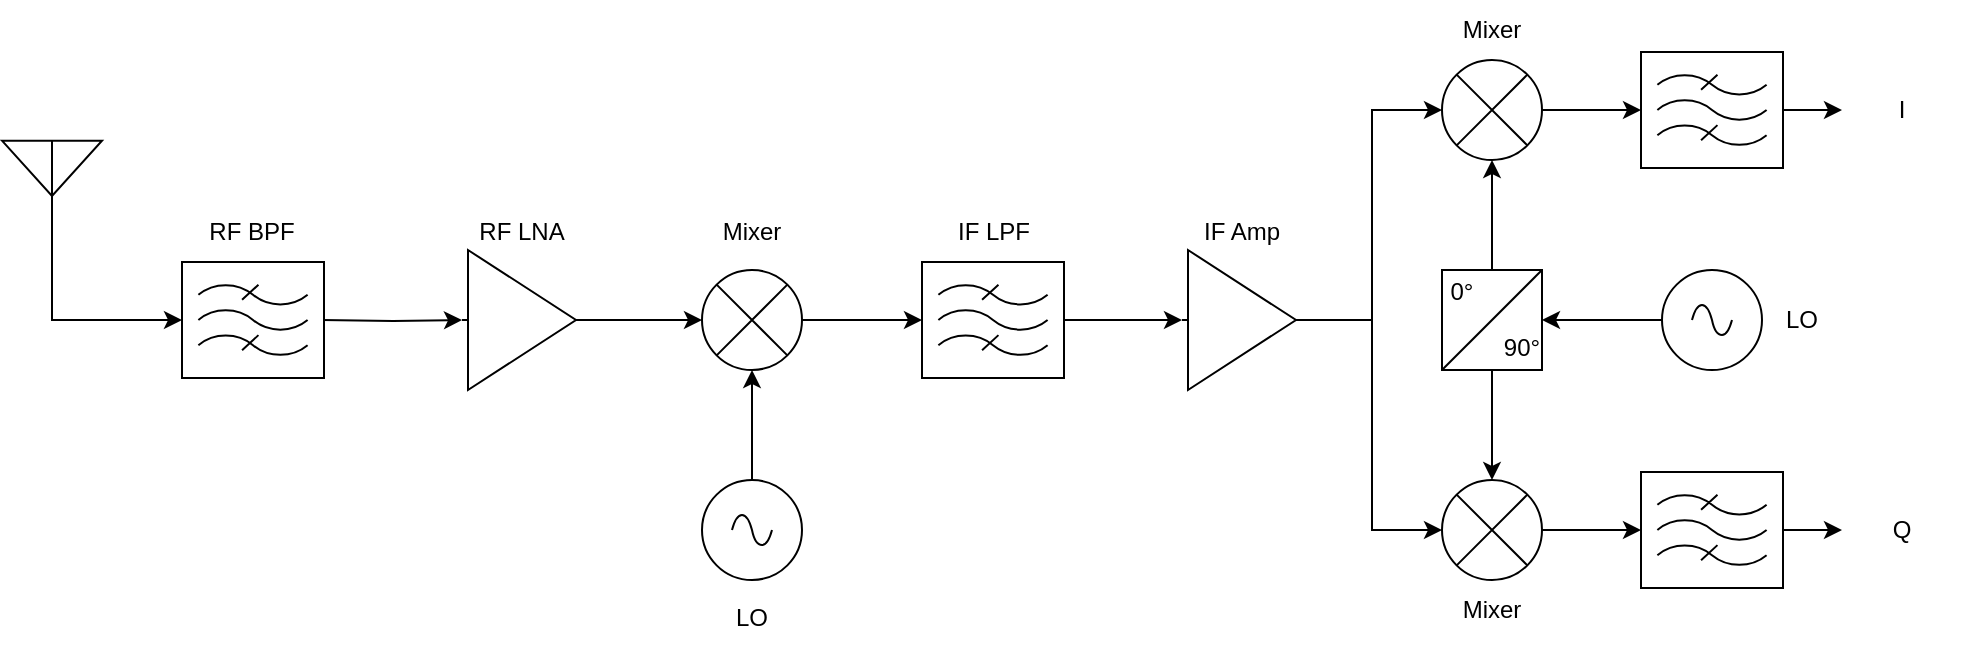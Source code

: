 <mxfile version="24.8.3">
  <diagram name="Page-1" id="zT0M7SMB6z9qxpsJ-Omt">
    <mxGraphModel dx="1055" dy="660" grid="1" gridSize="10" guides="1" tooltips="1" connect="1" arrows="1" fold="1" page="1" pageScale="1" pageWidth="850" pageHeight="1100" math="0" shadow="0">
      <root>
        <mxCell id="0" />
        <mxCell id="1" parent="0" />
        <mxCell id="dGMlPyoEv6RWTaXQxsTw-6" style="edgeStyle=orthogonalEdgeStyle;rounded=0;orthogonalLoop=1;jettySize=auto;html=1;entryX=0;entryY=0.5;entryDx=0;entryDy=0;entryPerimeter=0;" edge="1" parent="1" source="dGMlPyoEv6RWTaXQxsTw-1">
          <mxGeometry relative="1" as="geometry">
            <mxPoint x="220" y="220" as="targetPoint" />
            <Array as="points">
              <mxPoint x="155" y="220" />
            </Array>
          </mxGeometry>
        </mxCell>
        <mxCell id="dGMlPyoEv6RWTaXQxsTw-1" value="" style="verticalLabelPosition=bottom;shadow=0;dashed=0;align=center;html=1;verticalAlign=top;shape=mxgraph.electrical.radio.aerial_-_antenna_2;" vertex="1" parent="1">
          <mxGeometry x="130" y="130" width="50" height="70" as="geometry" />
        </mxCell>
        <mxCell id="dGMlPyoEv6RWTaXQxsTw-7" value="" style="verticalLabelPosition=bottom;shadow=0;dashed=0;align=center;html=1;verticalAlign=top;shape=mxgraph.electrical.abstract.amplifier;" vertex="1" parent="1">
          <mxGeometry x="360" y="185" width="60" height="70" as="geometry" />
        </mxCell>
        <mxCell id="dGMlPyoEv6RWTaXQxsTw-8" style="edgeStyle=orthogonalEdgeStyle;rounded=0;orthogonalLoop=1;jettySize=auto;html=1;entryX=0;entryY=0.5;entryDx=0;entryDy=0;entryPerimeter=0;" edge="1" parent="1" target="dGMlPyoEv6RWTaXQxsTw-7">
          <mxGeometry relative="1" as="geometry">
            <mxPoint x="290" y="220" as="sourcePoint" />
          </mxGeometry>
        </mxCell>
        <mxCell id="dGMlPyoEv6RWTaXQxsTw-9" value="" style="verticalLabelPosition=bottom;shadow=0;dashed=0;align=center;html=1;verticalAlign=top;shape=mxgraph.electrical.abstract.multiplier;" vertex="1" parent="1">
          <mxGeometry x="480" y="195" width="50" height="50" as="geometry" />
        </mxCell>
        <mxCell id="dGMlPyoEv6RWTaXQxsTw-10" value="" style="pointerEvents=1;verticalLabelPosition=bottom;shadow=0;dashed=0;align=center;html=1;verticalAlign=top;shape=mxgraph.electrical.signal_sources.source;aspect=fixed;points=[[0.5,0,0],[1,0.5,0],[0.5,1,0],[0,0.5,0]];elSignalType=ac;" vertex="1" parent="1">
          <mxGeometry x="480" y="300" width="50" height="50" as="geometry" />
        </mxCell>
        <mxCell id="dGMlPyoEv6RWTaXQxsTw-11" style="edgeStyle=orthogonalEdgeStyle;rounded=0;orthogonalLoop=1;jettySize=auto;html=1;entryX=0.5;entryY=1;entryDx=0;entryDy=0;entryPerimeter=0;" edge="1" parent="1" source="dGMlPyoEv6RWTaXQxsTw-10" target="dGMlPyoEv6RWTaXQxsTw-9">
          <mxGeometry relative="1" as="geometry" />
        </mxCell>
        <mxCell id="dGMlPyoEv6RWTaXQxsTw-12" style="edgeStyle=orthogonalEdgeStyle;rounded=0;orthogonalLoop=1;jettySize=auto;html=1;entryX=0;entryY=0.5;entryDx=0;entryDy=0;entryPerimeter=0;" edge="1" parent="1" source="dGMlPyoEv6RWTaXQxsTw-7" target="dGMlPyoEv6RWTaXQxsTw-9">
          <mxGeometry relative="1" as="geometry" />
        </mxCell>
        <mxCell id="dGMlPyoEv6RWTaXQxsTw-14" value="" style="verticalLabelPosition=bottom;shadow=0;dashed=0;align=center;html=1;verticalAlign=top;shape=mxgraph.electrical.abstract.filter;" vertex="1" parent="1">
          <mxGeometry x="220" y="191" width="71" height="58" as="geometry" />
        </mxCell>
        <mxCell id="dGMlPyoEv6RWTaXQxsTw-16" value="" style="verticalLabelPosition=bottom;shadow=0;dashed=0;align=center;html=1;verticalAlign=top;shape=mxgraph.electrical.abstract.filter;" vertex="1" parent="1">
          <mxGeometry x="590" y="191" width="71" height="58" as="geometry" />
        </mxCell>
        <mxCell id="dGMlPyoEv6RWTaXQxsTw-17" style="edgeStyle=orthogonalEdgeStyle;rounded=0;orthogonalLoop=1;jettySize=auto;html=1;entryX=0;entryY=0.5;entryDx=0;entryDy=0;entryPerimeter=0;" edge="1" parent="1" source="dGMlPyoEv6RWTaXQxsTw-9" target="dGMlPyoEv6RWTaXQxsTw-16">
          <mxGeometry relative="1" as="geometry" />
        </mxCell>
        <mxCell id="dGMlPyoEv6RWTaXQxsTw-18" value="" style="verticalLabelPosition=bottom;shadow=0;dashed=0;align=center;html=1;verticalAlign=top;shape=mxgraph.electrical.abstract.amplifier;" vertex="1" parent="1">
          <mxGeometry x="720" y="185" width="60" height="70" as="geometry" />
        </mxCell>
        <mxCell id="dGMlPyoEv6RWTaXQxsTw-19" style="edgeStyle=orthogonalEdgeStyle;rounded=0;orthogonalLoop=1;jettySize=auto;html=1;entryX=0;entryY=0.5;entryDx=0;entryDy=0;entryPerimeter=0;" edge="1" parent="1" source="dGMlPyoEv6RWTaXQxsTw-16" target="dGMlPyoEv6RWTaXQxsTw-18">
          <mxGeometry relative="1" as="geometry" />
        </mxCell>
        <mxCell id="dGMlPyoEv6RWTaXQxsTw-20" value="" style="verticalLabelPosition=bottom;shadow=0;dashed=0;align=center;html=1;verticalAlign=top;shape=mxgraph.electrical.abstract.multiplier;" vertex="1" parent="1">
          <mxGeometry x="850" y="90" width="50" height="50" as="geometry" />
        </mxCell>
        <mxCell id="dGMlPyoEv6RWTaXQxsTw-21" value="" style="verticalLabelPosition=bottom;shadow=0;dashed=0;align=center;html=1;verticalAlign=top;shape=mxgraph.electrical.abstract.multiplier;" vertex="1" parent="1">
          <mxGeometry x="850" y="300" width="50" height="50" as="geometry" />
        </mxCell>
        <mxCell id="dGMlPyoEv6RWTaXQxsTw-22" style="edgeStyle=orthogonalEdgeStyle;rounded=0;orthogonalLoop=1;jettySize=auto;html=1;entryX=0;entryY=0.5;entryDx=0;entryDy=0;entryPerimeter=0;" edge="1" parent="1" source="dGMlPyoEv6RWTaXQxsTw-18" target="dGMlPyoEv6RWTaXQxsTw-20">
          <mxGeometry relative="1" as="geometry" />
        </mxCell>
        <mxCell id="dGMlPyoEv6RWTaXQxsTw-23" style="edgeStyle=orthogonalEdgeStyle;rounded=0;orthogonalLoop=1;jettySize=auto;html=1;entryX=0;entryY=0.5;entryDx=0;entryDy=0;entryPerimeter=0;" edge="1" parent="1" source="dGMlPyoEv6RWTaXQxsTw-18" target="dGMlPyoEv6RWTaXQxsTw-21">
          <mxGeometry relative="1" as="geometry" />
        </mxCell>
        <mxCell id="dGMlPyoEv6RWTaXQxsTw-24" value="" style="rounded=0;whiteSpace=wrap;html=1;" vertex="1" parent="1">
          <mxGeometry x="850" y="195" width="50" height="50" as="geometry" />
        </mxCell>
        <mxCell id="dGMlPyoEv6RWTaXQxsTw-28" style="edgeStyle=orthogonalEdgeStyle;rounded=0;orthogonalLoop=1;jettySize=auto;html=1;entryX=0.5;entryY=0;entryDx=0;entryDy=0;entryPerimeter=0;" edge="1" parent="1" source="dGMlPyoEv6RWTaXQxsTw-24" target="dGMlPyoEv6RWTaXQxsTw-21">
          <mxGeometry relative="1" as="geometry" />
        </mxCell>
        <mxCell id="dGMlPyoEv6RWTaXQxsTw-29" style="edgeStyle=orthogonalEdgeStyle;rounded=0;orthogonalLoop=1;jettySize=auto;html=1;entryX=0.5;entryY=1;entryDx=0;entryDy=0;entryPerimeter=0;" edge="1" parent="1" source="dGMlPyoEv6RWTaXQxsTw-24" target="dGMlPyoEv6RWTaXQxsTw-20">
          <mxGeometry relative="1" as="geometry" />
        </mxCell>
        <mxCell id="dGMlPyoEv6RWTaXQxsTw-30" value="" style="endArrow=none;html=1;rounded=0;entryX=1;entryY=0;entryDx=0;entryDy=0;exitX=0;exitY=1;exitDx=0;exitDy=0;" edge="1" parent="1" source="dGMlPyoEv6RWTaXQxsTw-24" target="dGMlPyoEv6RWTaXQxsTw-24">
          <mxGeometry width="50" height="50" relative="1" as="geometry">
            <mxPoint x="840" y="270" as="sourcePoint" />
            <mxPoint x="890" y="220" as="targetPoint" />
          </mxGeometry>
        </mxCell>
        <mxCell id="dGMlPyoEv6RWTaXQxsTw-31" value="0°" style="text;html=1;align=center;verticalAlign=middle;whiteSpace=wrap;rounded=0;" vertex="1" parent="1">
          <mxGeometry x="830" y="191" width="60" height="30" as="geometry" />
        </mxCell>
        <mxCell id="dGMlPyoEv6RWTaXQxsTw-32" value="90°" style="text;html=1;align=center;verticalAlign=middle;whiteSpace=wrap;rounded=0;" vertex="1" parent="1">
          <mxGeometry x="860" y="219" width="60" height="30" as="geometry" />
        </mxCell>
        <mxCell id="dGMlPyoEv6RWTaXQxsTw-34" style="edgeStyle=orthogonalEdgeStyle;rounded=0;orthogonalLoop=1;jettySize=auto;html=1;entryX=1;entryY=0.5;entryDx=0;entryDy=0;" edge="1" parent="1" source="dGMlPyoEv6RWTaXQxsTw-33" target="dGMlPyoEv6RWTaXQxsTw-24">
          <mxGeometry relative="1" as="geometry" />
        </mxCell>
        <mxCell id="dGMlPyoEv6RWTaXQxsTw-33" value="" style="pointerEvents=1;verticalLabelPosition=bottom;shadow=0;dashed=0;align=center;html=1;verticalAlign=top;shape=mxgraph.electrical.signal_sources.source;aspect=fixed;points=[[0.5,0,0],[1,0.5,0],[0.5,1,0],[0,0.5,0]];elSignalType=ac;" vertex="1" parent="1">
          <mxGeometry x="960" y="195" width="50" height="50" as="geometry" />
        </mxCell>
        <mxCell id="dGMlPyoEv6RWTaXQxsTw-39" style="edgeStyle=orthogonalEdgeStyle;rounded=0;orthogonalLoop=1;jettySize=auto;html=1;" edge="1" parent="1" source="dGMlPyoEv6RWTaXQxsTw-35">
          <mxGeometry relative="1" as="geometry">
            <mxPoint x="1050" y="115" as="targetPoint" />
          </mxGeometry>
        </mxCell>
        <mxCell id="dGMlPyoEv6RWTaXQxsTw-35" value="" style="verticalLabelPosition=bottom;shadow=0;dashed=0;align=center;html=1;verticalAlign=top;shape=mxgraph.electrical.abstract.filter;" vertex="1" parent="1">
          <mxGeometry x="949.5" y="86" width="71" height="58" as="geometry" />
        </mxCell>
        <mxCell id="dGMlPyoEv6RWTaXQxsTw-40" style="edgeStyle=orthogonalEdgeStyle;rounded=0;orthogonalLoop=1;jettySize=auto;html=1;" edge="1" parent="1" source="dGMlPyoEv6RWTaXQxsTw-36">
          <mxGeometry relative="1" as="geometry">
            <mxPoint x="1050" y="325.0" as="targetPoint" />
          </mxGeometry>
        </mxCell>
        <mxCell id="dGMlPyoEv6RWTaXQxsTw-36" value="" style="verticalLabelPosition=bottom;shadow=0;dashed=0;align=center;html=1;verticalAlign=top;shape=mxgraph.electrical.abstract.filter;" vertex="1" parent="1">
          <mxGeometry x="949.5" y="296" width="71" height="58" as="geometry" />
        </mxCell>
        <mxCell id="dGMlPyoEv6RWTaXQxsTw-37" style="edgeStyle=orthogonalEdgeStyle;rounded=0;orthogonalLoop=1;jettySize=auto;html=1;entryX=0;entryY=0.5;entryDx=0;entryDy=0;entryPerimeter=0;" edge="1" parent="1" source="dGMlPyoEv6RWTaXQxsTw-21" target="dGMlPyoEv6RWTaXQxsTw-36">
          <mxGeometry relative="1" as="geometry" />
        </mxCell>
        <mxCell id="dGMlPyoEv6RWTaXQxsTw-38" style="edgeStyle=orthogonalEdgeStyle;rounded=0;orthogonalLoop=1;jettySize=auto;html=1;entryX=0;entryY=0.5;entryDx=0;entryDy=0;entryPerimeter=0;" edge="1" parent="1" source="dGMlPyoEv6RWTaXQxsTw-20" target="dGMlPyoEv6RWTaXQxsTw-35">
          <mxGeometry relative="1" as="geometry" />
        </mxCell>
        <mxCell id="dGMlPyoEv6RWTaXQxsTw-41" value="Q" style="text;html=1;align=center;verticalAlign=middle;whiteSpace=wrap;rounded=0;" vertex="1" parent="1">
          <mxGeometry x="1050" y="310" width="60" height="30" as="geometry" />
        </mxCell>
        <mxCell id="dGMlPyoEv6RWTaXQxsTw-42" value="I" style="text;html=1;align=center;verticalAlign=middle;whiteSpace=wrap;rounded=0;" vertex="1" parent="1">
          <mxGeometry x="1050" y="100" width="60" height="30" as="geometry" />
        </mxCell>
        <mxCell id="dGMlPyoEv6RWTaXQxsTw-43" value="RF BPF" style="text;html=1;align=center;verticalAlign=middle;whiteSpace=wrap;rounded=0;" vertex="1" parent="1">
          <mxGeometry x="225" y="161" width="60" height="30" as="geometry" />
        </mxCell>
        <mxCell id="dGMlPyoEv6RWTaXQxsTw-44" value="RF LNA" style="text;html=1;align=center;verticalAlign=middle;whiteSpace=wrap;rounded=0;" vertex="1" parent="1">
          <mxGeometry x="360" y="161" width="60" height="30" as="geometry" />
        </mxCell>
        <mxCell id="dGMlPyoEv6RWTaXQxsTw-45" value="Mixer" style="text;html=1;align=center;verticalAlign=middle;whiteSpace=wrap;rounded=0;" vertex="1" parent="1">
          <mxGeometry x="475" y="161" width="60" height="30" as="geometry" />
        </mxCell>
        <mxCell id="dGMlPyoEv6RWTaXQxsTw-47" value="LO" style="text;html=1;align=center;verticalAlign=middle;whiteSpace=wrap;rounded=0;" vertex="1" parent="1">
          <mxGeometry x="475" y="354" width="60" height="30" as="geometry" />
        </mxCell>
        <mxCell id="dGMlPyoEv6RWTaXQxsTw-48" value="IF LPF" style="text;html=1;align=center;verticalAlign=middle;whiteSpace=wrap;rounded=0;" vertex="1" parent="1">
          <mxGeometry x="596" y="161" width="60" height="30" as="geometry" />
        </mxCell>
        <mxCell id="dGMlPyoEv6RWTaXQxsTw-49" value="IF Amp" style="text;html=1;align=center;verticalAlign=middle;whiteSpace=wrap;rounded=0;" vertex="1" parent="1">
          <mxGeometry x="720" y="161" width="60" height="30" as="geometry" />
        </mxCell>
        <mxCell id="dGMlPyoEv6RWTaXQxsTw-50" value="LO" style="text;html=1;align=center;verticalAlign=middle;whiteSpace=wrap;rounded=0;" vertex="1" parent="1">
          <mxGeometry x="1000" y="205" width="60" height="30" as="geometry" />
        </mxCell>
        <mxCell id="dGMlPyoEv6RWTaXQxsTw-51" value="Mixer" style="text;html=1;align=center;verticalAlign=middle;whiteSpace=wrap;rounded=0;" vertex="1" parent="1">
          <mxGeometry x="845" y="60" width="60" height="30" as="geometry" />
        </mxCell>
        <mxCell id="dGMlPyoEv6RWTaXQxsTw-52" value="Mixer" style="text;html=1;align=center;verticalAlign=middle;whiteSpace=wrap;rounded=0;" vertex="1" parent="1">
          <mxGeometry x="845" y="350" width="60" height="30" as="geometry" />
        </mxCell>
      </root>
    </mxGraphModel>
  </diagram>
</mxfile>
